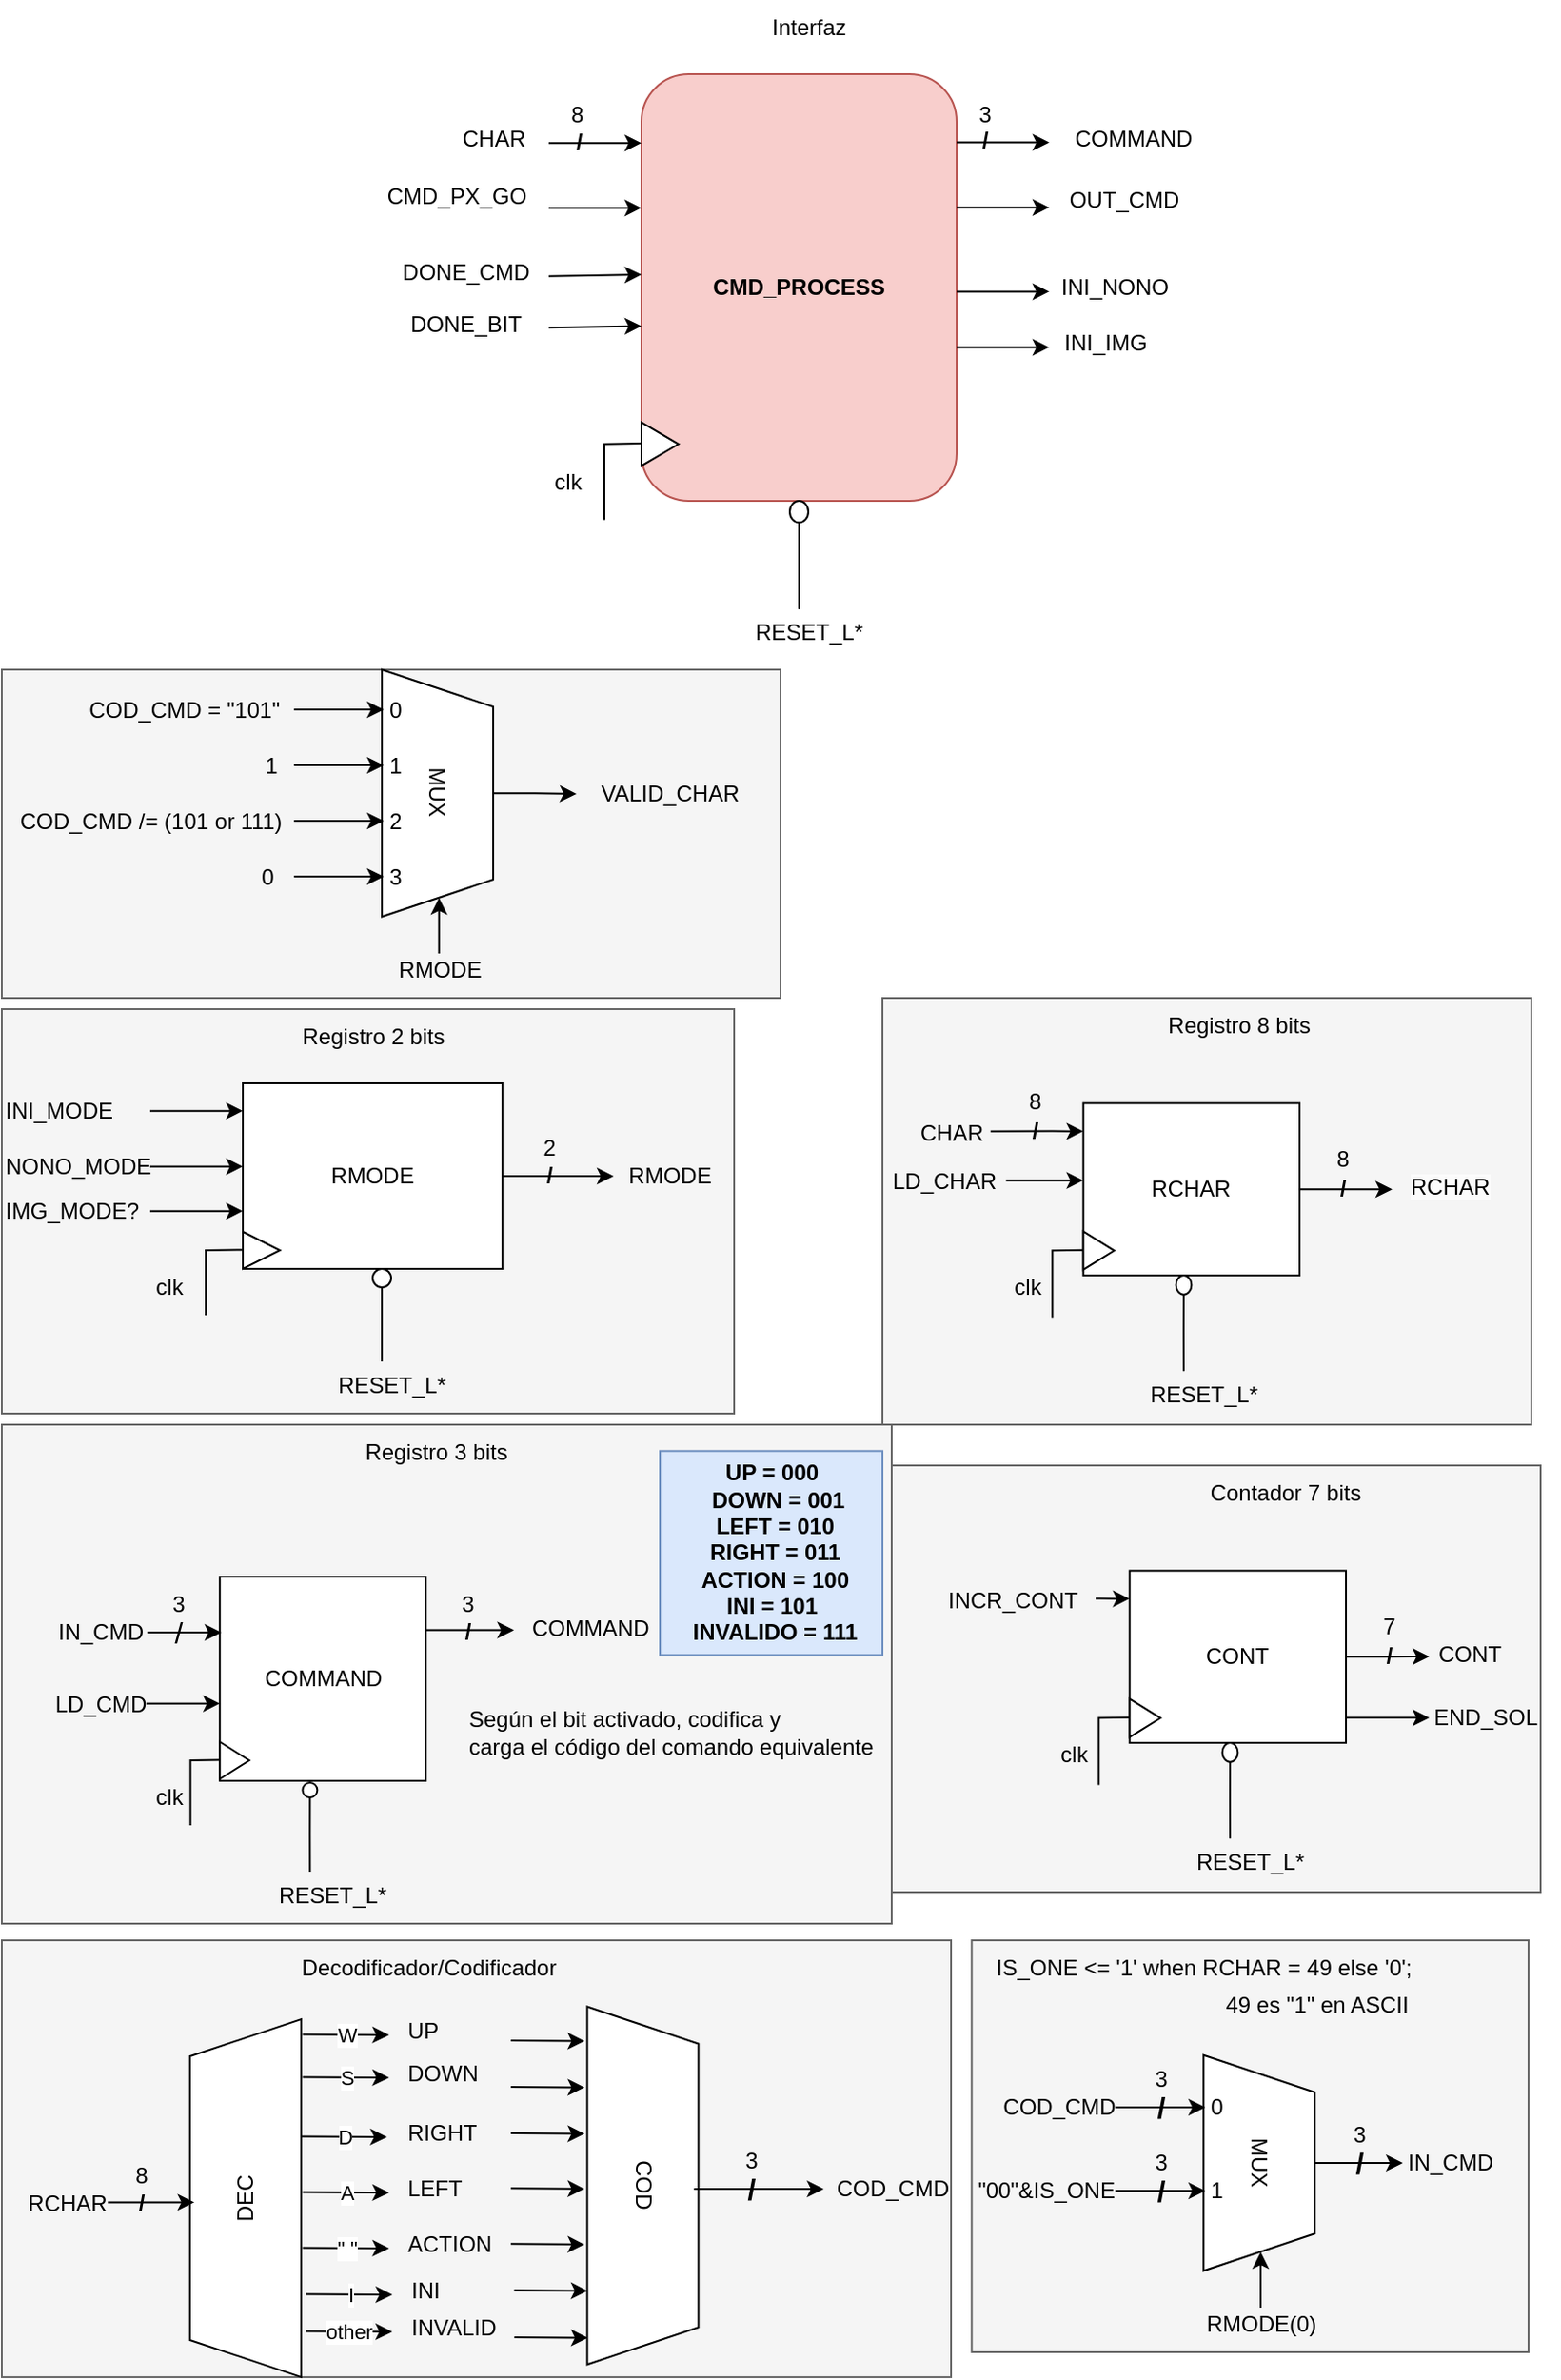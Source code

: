 <mxfile version="22.1.21" type="device">
  <diagram name="Page-1" id="bJ8itpKa8yMkncbAwDAy">
    <mxGraphModel dx="1572" dy="1850" grid="1" gridSize="10" guides="1" tooltips="1" connect="1" arrows="1" fold="1" page="1" pageScale="1" pageWidth="850" pageHeight="1100" math="0" shadow="0">
      <root>
        <mxCell id="0" />
        <mxCell id="1" parent="0" />
        <mxCell id="U-s3RB7BU_-bI2iJnk8K-38" value="" style="group;fillColor=#f5f5f5;fontColor=#333333;strokeColor=#666666;fontStyle=1" parent="1" vertex="1" connectable="0">
          <mxGeometry x="485" y="348" width="350" height="230" as="geometry" />
        </mxCell>
        <mxCell id="wy2A1jpv522JCZYk6ljg-18" style="edgeStyle=orthogonalEdgeStyle;rounded=0;orthogonalLoop=1;jettySize=auto;html=1;" parent="U-s3RB7BU_-bI2iJnk8K-38" source="wy2A1jpv522JCZYk6ljg-17" edge="1">
          <mxGeometry relative="1" as="geometry">
            <mxPoint x="275" y="103.139" as="targetPoint" />
          </mxGeometry>
        </mxCell>
        <mxCell id="wy2A1jpv522JCZYk6ljg-17" value="RCHAR" style="rounded=0;whiteSpace=wrap;html=1;" parent="U-s3RB7BU_-bI2iJnk8K-38" vertex="1">
          <mxGeometry x="108.333" y="56.726" width="116.667" height="92.825" as="geometry" />
        </mxCell>
        <mxCell id="wy2A1jpv522JCZYk6ljg-19" value="&lt;b&gt;/&lt;/b&gt;" style="text;html=1;align=center;verticalAlign=middle;resizable=0;points=[];autosize=1;strokeColor=none;fillColor=none;" parent="U-s3RB7BU_-bI2iJnk8K-38" vertex="1">
          <mxGeometry x="232.5" y="87.668" width="30" height="30" as="geometry" />
        </mxCell>
        <mxCell id="wy2A1jpv522JCZYk6ljg-20" value="8" style="text;html=1;align=center;verticalAlign=middle;resizable=0;points=[];autosize=1;strokeColor=none;fillColor=none;" parent="U-s3RB7BU_-bI2iJnk8K-38" vertex="1">
          <mxGeometry x="232.5" y="72.197" width="30" height="30" as="geometry" />
        </mxCell>
        <mxCell id="wy2A1jpv522JCZYk6ljg-21" style="edgeStyle=orthogonalEdgeStyle;rounded=0;orthogonalLoop=1;jettySize=auto;html=1;" parent="U-s3RB7BU_-bI2iJnk8K-38" edge="1">
          <mxGeometry relative="1" as="geometry">
            <mxPoint x="108.333" y="71.847" as="targetPoint" />
            <mxPoint x="58.333" y="71.847" as="sourcePoint" />
            <Array as="points">
              <mxPoint x="91.667" y="72.197" />
              <mxPoint x="91.667" y="72.197" />
            </Array>
          </mxGeometry>
        </mxCell>
        <mxCell id="wy2A1jpv522JCZYk6ljg-22" value="&lt;b&gt;/&lt;/b&gt;" style="text;html=1;align=center;verticalAlign=middle;resizable=0;points=[];autosize=1;strokeColor=none;fillColor=none;" parent="U-s3RB7BU_-bI2iJnk8K-38" vertex="1">
          <mxGeometry x="66.667" y="56.726" width="30" height="30" as="geometry" />
        </mxCell>
        <mxCell id="wy2A1jpv522JCZYk6ljg-23" value="8" style="text;html=1;align=center;verticalAlign=middle;resizable=0;points=[];autosize=1;strokeColor=none;fillColor=none;" parent="U-s3RB7BU_-bI2iJnk8K-38" vertex="1">
          <mxGeometry x="66.667" y="41.256" width="30" height="30" as="geometry" />
        </mxCell>
        <mxCell id="wy2A1jpv522JCZYk6ljg-32" value="&lt;span style=&quot;color: rgb(0, 0, 0); font-family: Helvetica; font-size: 12px; font-style: normal; font-variant-ligatures: normal; font-variant-caps: normal; font-weight: 400; letter-spacing: normal; orphans: 2; text-align: center; text-indent: 0px; text-transform: none; widows: 2; word-spacing: 0px; -webkit-text-stroke-width: 0px; background-color: rgb(251, 251, 251); text-decoration-thickness: initial; text-decoration-style: initial; text-decoration-color: initial; float: none; display: inline !important;&quot;&gt;RCHAR&lt;/span&gt;" style="text;whiteSpace=wrap;html=1;" parent="U-s3RB7BU_-bI2iJnk8K-38" vertex="1">
          <mxGeometry x="283.333" y="87.668" width="66.667" height="41.256" as="geometry" />
        </mxCell>
        <mxCell id="wy2A1jpv522JCZYk6ljg-39" value="CHAR" style="text;html=1;align=center;verticalAlign=middle;resizable=0;points=[];autosize=1;strokeColor=none;fillColor=none;" parent="U-s3RB7BU_-bI2iJnk8K-38" vertex="1">
          <mxGeometry x="6.667" y="57.666" width="60" height="30" as="geometry" />
        </mxCell>
        <mxCell id="wy2A1jpv522JCZYk6ljg-48" value="LD_CHAR" style="text;html=1;align=center;verticalAlign=middle;resizable=0;points=[];autosize=1;strokeColor=none;fillColor=none;" parent="U-s3RB7BU_-bI2iJnk8K-38" vertex="1">
          <mxGeometry x="-7" y="83.543" width="80" height="30" as="geometry" />
        </mxCell>
        <mxCell id="wy2A1jpv522JCZYk6ljg-68" value="" style="edgeStyle=none;orthogonalLoop=1;jettySize=auto;html=1;rounded=0;" parent="U-s3RB7BU_-bI2iJnk8K-38" edge="1">
          <mxGeometry width="100" relative="1" as="geometry">
            <mxPoint x="66.667" y="98.343" as="sourcePoint" />
            <mxPoint x="108.333" y="98.343" as="targetPoint" />
            <Array as="points" />
          </mxGeometry>
        </mxCell>
        <mxCell id="U-s3RB7BU_-bI2iJnk8K-5" value="" style="triangle;whiteSpace=wrap;html=1;" parent="U-s3RB7BU_-bI2iJnk8K-38" vertex="1">
          <mxGeometry x="108.333" y="125.83" width="16.667" height="20.628" as="geometry" />
        </mxCell>
        <mxCell id="U-s3RB7BU_-bI2iJnk8K-6" value="" style="edgeStyle=none;orthogonalLoop=1;jettySize=auto;html=1;rounded=0;endArrow=none;endFill=0;" parent="U-s3RB7BU_-bI2iJnk8K-38" edge="1">
          <mxGeometry width="100" relative="1" as="geometry">
            <mxPoint x="91.667" y="172.242" as="sourcePoint" />
            <mxPoint x="108.333" y="135.844" as="targetPoint" />
            <Array as="points">
              <mxPoint x="91.667" y="136.143" />
            </Array>
          </mxGeometry>
        </mxCell>
        <mxCell id="U-s3RB7BU_-bI2iJnk8K-7" value="clk" style="text;html=1;align=center;verticalAlign=middle;resizable=0;points=[];autosize=1;strokeColor=none;fillColor=none;" parent="U-s3RB7BU_-bI2iJnk8K-38" vertex="1">
          <mxGeometry x="58.333" y="141.3" width="40" height="30" as="geometry" />
        </mxCell>
        <mxCell id="U-s3RB7BU_-bI2iJnk8K-15" style="edgeStyle=orthogonalEdgeStyle;rounded=0;orthogonalLoop=1;jettySize=auto;html=1;startArrow=none;startFill=0;endArrow=none;endFill=0;" parent="U-s3RB7BU_-bI2iJnk8K-38" source="U-s3RB7BU_-bI2iJnk8K-16" edge="1">
          <mxGeometry relative="1" as="geometry">
            <mxPoint x="162.5" y="201.121" as="targetPoint" />
          </mxGeometry>
        </mxCell>
        <mxCell id="U-s3RB7BU_-bI2iJnk8K-16" value="" style="ellipse;whiteSpace=wrap;html=1;" parent="U-s3RB7BU_-bI2iJnk8K-38" vertex="1">
          <mxGeometry x="158.333" y="149.552" width="8.333" height="10.314" as="geometry" />
        </mxCell>
        <mxCell id="U-s3RB7BU_-bI2iJnk8K-17" value="RESET_L*" style="text;html=1;align=center;verticalAlign=middle;resizable=0;points=[];autosize=1;strokeColor=none;fillColor=none;" parent="U-s3RB7BU_-bI2iJnk8K-38" vertex="1">
          <mxGeometry x="133.333" y="199.058" width="80" height="30" as="geometry" />
        </mxCell>
        <mxCell id="U-s3RB7BU_-bI2iJnk8K-37" value="Registro 8 bits" style="text;html=1;align=center;verticalAlign=middle;resizable=0;points=[];autosize=1;strokeColor=none;fillColor=none;" parent="U-s3RB7BU_-bI2iJnk8K-38" vertex="1">
          <mxGeometry x="141.667" width="100" height="30" as="geometry" />
        </mxCell>
        <mxCell id="U-s3RB7BU_-bI2iJnk8K-66" value="" style="group;fillColor=#f5f5f5;fontColor=#333333;strokeColor=#666666;container=0;" parent="1" vertex="1" connectable="0">
          <mxGeometry x="10" y="578" width="480" height="269" as="geometry" />
        </mxCell>
        <mxCell id="U-s3RB7BU_-bI2iJnk8K-30" value="Interfaz" style="text;html=1;align=center;verticalAlign=middle;resizable=0;points=[];autosize=1;strokeColor=none;fillColor=none;" parent="1" vertex="1">
          <mxGeometry x="415" y="-190" width="60" height="30" as="geometry" />
        </mxCell>
        <mxCell id="wy2A1jpv522JCZYk6ljg-49" value="CMD_PX_GO" style="text;html=1;align=center;verticalAlign=middle;resizable=0;points=[];autosize=1;strokeColor=none;fillColor=none;" parent="1" vertex="1">
          <mxGeometry x="205" y="-98.913" width="100" height="30" as="geometry" />
        </mxCell>
        <mxCell id="wy2A1jpv522JCZYk6ljg-110" value="/" style="text;html=1;align=center;verticalAlign=middle;resizable=0;points=[];autosize=1;strokeColor=none;fillColor=none;fontStyle=1" parent="1" vertex="1">
          <mxGeometry x="525" y="-128.911" width="30" height="30" as="geometry" />
        </mxCell>
        <mxCell id="wy2A1jpv522JCZYk6ljg-24" value="&lt;b&gt;CMD_PROCESS&lt;/b&gt;" style="whiteSpace=wrap;html=1;rounded=1;fillColor=#f8cecc;strokeColor=#b85450;" parent="1" vertex="1">
          <mxGeometry x="355" y="-150" width="170" height="230" as="geometry" />
        </mxCell>
        <mxCell id="wy2A1jpv522JCZYk6ljg-25" value="" style="edgeStyle=none;orthogonalLoop=1;jettySize=auto;html=1;rounded=0;" parent="1" edge="1">
          <mxGeometry width="100" relative="1" as="geometry">
            <mxPoint x="305" y="-112.926" as="sourcePoint" />
            <mxPoint x="355" y="-112.926" as="targetPoint" />
            <Array as="points" />
          </mxGeometry>
        </mxCell>
        <mxCell id="wy2A1jpv522JCZYk6ljg-26" value="" style="edgeStyle=none;orthogonalLoop=1;jettySize=auto;html=1;rounded=0;" parent="1" edge="1">
          <mxGeometry width="100" relative="1" as="geometry">
            <mxPoint x="305" y="-77.893" as="sourcePoint" />
            <mxPoint x="355" y="-77.893" as="targetPoint" />
            <Array as="points" />
          </mxGeometry>
        </mxCell>
        <mxCell id="wy2A1jpv522JCZYk6ljg-40" value="/" style="text;html=1;align=center;verticalAlign=middle;resizable=0;points=[];autosize=1;strokeColor=none;fillColor=none;fontStyle=1" parent="1" vertex="1">
          <mxGeometry x="306" y="-128.003" width="30" height="30" as="geometry" />
        </mxCell>
        <mxCell id="wy2A1jpv522JCZYk6ljg-41" value="8" style="text;html=1;align=center;verticalAlign=middle;resizable=0;points=[];autosize=1;strokeColor=none;fillColor=none;" parent="1" vertex="1">
          <mxGeometry x="305" y="-143.289" width="30" height="30" as="geometry" />
        </mxCell>
        <mxCell id="wy2A1jpv522JCZYk6ljg-42" value="CHAR" style="text;html=1;align=center;verticalAlign=middle;resizable=0;points=[];autosize=1;strokeColor=none;fillColor=none;" parent="1" vertex="1">
          <mxGeometry x="245" y="-130.443" width="60" height="30" as="geometry" />
        </mxCell>
        <mxCell id="wy2A1jpv522JCZYk6ljg-52" value="" style="edgeStyle=none;orthogonalLoop=1;jettySize=auto;html=1;rounded=0;" parent="1" edge="1">
          <mxGeometry width="100" relative="1" as="geometry">
            <mxPoint x="305" y="-41.154" as="sourcePoint" />
            <mxPoint x="355" y="-41.96" as="targetPoint" />
            <Array as="points" />
          </mxGeometry>
        </mxCell>
        <mxCell id="wy2A1jpv522JCZYk6ljg-53" value="DONE_CMD" style="text;html=1;align=center;verticalAlign=middle;resizable=0;points=[];autosize=1;strokeColor=none;fillColor=none;" parent="1" vertex="1">
          <mxGeometry x="215" y="-58.0" width="90" height="30" as="geometry" />
        </mxCell>
        <mxCell id="wy2A1jpv522JCZYk6ljg-54" value="" style="edgeStyle=none;orthogonalLoop=1;jettySize=auto;html=1;rounded=0;" parent="1" edge="1">
          <mxGeometry width="100" relative="1" as="geometry">
            <mxPoint x="525" y="-113.206" as="sourcePoint" />
            <mxPoint x="575" y="-113.206" as="targetPoint" />
            <Array as="points" />
          </mxGeometry>
        </mxCell>
        <mxCell id="wy2A1jpv522JCZYk6ljg-55" value="COMMAND" style="text;html=1;align=center;verticalAlign=middle;resizable=0;points=[];autosize=1;strokeColor=none;fillColor=none;" parent="1" vertex="1">
          <mxGeometry x="575" y="-130.443" width="90" height="30" as="geometry" />
        </mxCell>
        <mxCell id="wy2A1jpv522JCZYk6ljg-56" value="" style="edgeStyle=none;orthogonalLoop=1;jettySize=auto;html=1;rounded=0;" parent="1" edge="1">
          <mxGeometry width="100" relative="1" as="geometry">
            <mxPoint x="525" y="-78.173" as="sourcePoint" />
            <mxPoint x="575" y="-78.173" as="targetPoint" />
            <Array as="points" />
          </mxGeometry>
        </mxCell>
        <mxCell id="wy2A1jpv522JCZYk6ljg-64" value="" style="edgeStyle=none;orthogonalLoop=1;jettySize=auto;html=1;rounded=0;" parent="1" edge="1">
          <mxGeometry width="100" relative="1" as="geometry">
            <mxPoint x="525" y="-32.765" as="sourcePoint" />
            <mxPoint x="575" y="-32.765" as="targetPoint" />
            <Array as="points" />
          </mxGeometry>
        </mxCell>
        <mxCell id="wy2A1jpv522JCZYk6ljg-65" value="INI_NONO" style="text;html=1;align=center;verticalAlign=middle;resizable=0;points=[];autosize=1;strokeColor=none;fillColor=none;" parent="1" vertex="1">
          <mxGeometry x="570" y="-50.002" width="80" height="30" as="geometry" />
        </mxCell>
        <mxCell id="wy2A1jpv522JCZYk6ljg-112" value="OUT_CMD" style="text;html=1;align=center;verticalAlign=middle;resizable=0;points=[];autosize=1;strokeColor=none;fillColor=none;" parent="1" vertex="1">
          <mxGeometry x="575" y="-96.577" width="80" height="30" as="geometry" />
        </mxCell>
        <mxCell id="U-s3RB7BU_-bI2iJnk8K-22" style="edgeStyle=orthogonalEdgeStyle;rounded=0;orthogonalLoop=1;jettySize=auto;html=1;startArrow=none;startFill=0;endArrow=none;endFill=0;" parent="1" source="U-s3RB7BU_-bI2iJnk8K-23" edge="1">
          <mxGeometry relative="1" as="geometry">
            <mxPoint x="440" y="138.392" as="targetPoint" />
          </mxGeometry>
        </mxCell>
        <mxCell id="U-s3RB7BU_-bI2iJnk8K-23" value="" style="ellipse;whiteSpace=wrap;html=1;" parent="1" vertex="1">
          <mxGeometry x="435" y="80.003" width="10" height="11.678" as="geometry" />
        </mxCell>
        <mxCell id="U-s3RB7BU_-bI2iJnk8K-24" value="RESET_L*" style="text;html=1;align=center;verticalAlign=middle;resizable=0;points=[];autosize=1;strokeColor=none;fillColor=none;" parent="1" vertex="1">
          <mxGeometry x="405" y="136.056" width="80" height="30" as="geometry" />
        </mxCell>
        <mxCell id="U-s3RB7BU_-bI2iJnk8K-31" value="" style="triangle;whiteSpace=wrap;html=1;" parent="1" vertex="1">
          <mxGeometry x="355" y="37.718" width="20" height="23.356" as="geometry" />
        </mxCell>
        <mxCell id="U-s3RB7BU_-bI2iJnk8K-32" value="" style="edgeStyle=none;orthogonalLoop=1;jettySize=auto;html=1;rounded=0;endArrow=none;endFill=0;" parent="1" edge="1">
          <mxGeometry width="100" relative="1" as="geometry">
            <mxPoint x="335" y="90.268" as="sourcePoint" />
            <mxPoint x="355" y="49.057" as="targetPoint" />
            <Array as="points">
              <mxPoint x="335" y="49.396" />
            </Array>
          </mxGeometry>
        </mxCell>
        <mxCell id="U-s3RB7BU_-bI2iJnk8K-33" value="clk" style="text;html=1;align=center;verticalAlign=middle;resizable=0;points=[];autosize=1;strokeColor=none;fillColor=none;" parent="1" vertex="1">
          <mxGeometry x="295" y="55.235" width="40" height="30" as="geometry" />
        </mxCell>
        <mxCell id="wy2A1jpv522JCZYk6ljg-111" value="3" style="text;html=1;align=center;verticalAlign=middle;resizable=0;points=[];autosize=1;strokeColor=none;fillColor=none;" parent="1" vertex="1">
          <mxGeometry x="525" y="-143.286" width="30" height="30" as="geometry" />
        </mxCell>
        <mxCell id="TjTkqIq5bKphb9Tqm295-1" value="" style="edgeStyle=none;orthogonalLoop=1;jettySize=auto;html=1;rounded=0;" edge="1" parent="1">
          <mxGeometry width="100" relative="1" as="geometry">
            <mxPoint x="305" y="-13.434" as="sourcePoint" />
            <mxPoint x="355" y="-14.24" as="targetPoint" />
            <Array as="points" />
          </mxGeometry>
        </mxCell>
        <mxCell id="TjTkqIq5bKphb9Tqm295-2" value="DONE_BIT" style="text;html=1;align=center;verticalAlign=middle;resizable=0;points=[];autosize=1;strokeColor=none;fillColor=none;" vertex="1" parent="1">
          <mxGeometry x="220" y="-30.28" width="80" height="30" as="geometry" />
        </mxCell>
        <mxCell id="TjTkqIq5bKphb9Tqm295-24" value="" style="edgeStyle=none;orthogonalLoop=1;jettySize=auto;html=1;rounded=0;" edge="1" parent="1">
          <mxGeometry width="100" relative="1" as="geometry">
            <mxPoint x="525" y="-2.765" as="sourcePoint" />
            <mxPoint x="575" y="-2.765" as="targetPoint" />
            <Array as="points" />
          </mxGeometry>
        </mxCell>
        <mxCell id="TjTkqIq5bKphb9Tqm295-25" value="INI_IMG" style="text;html=1;align=center;verticalAlign=middle;resizable=0;points=[];autosize=1;strokeColor=none;fillColor=none;" vertex="1" parent="1">
          <mxGeometry x="570" y="-20.002" width="70" height="30" as="geometry" />
        </mxCell>
        <mxCell id="U-s3RB7BU_-bI2iJnk8K-13" style="edgeStyle=orthogonalEdgeStyle;rounded=0;orthogonalLoop=1;jettySize=auto;html=1;startArrow=none;startFill=0;endArrow=none;endFill=0;" parent="1" source="U-s3RB7BU_-bI2iJnk8K-12" edge="1">
          <mxGeometry relative="1" as="geometry">
            <mxPoint x="176.201" y="819" as="targetPoint" />
          </mxGeometry>
        </mxCell>
        <mxCell id="U-s3RB7BU_-bI2iJnk8K-12" value="" style="ellipse;whiteSpace=wrap;html=1;container=0;" parent="1" vertex="1">
          <mxGeometry x="172.23" y="771" width="7.93" height="8" as="geometry" />
        </mxCell>
        <mxCell id="U-s3RB7BU_-bI2iJnk8K-14" value="RESET_L*" style="text;html=1;align=center;verticalAlign=middle;resizable=0;points=[];autosize=1;strokeColor=none;fillColor=none;container=0;" parent="1" vertex="1">
          <mxGeometry x="148.432" y="817" width="80" height="30" as="geometry" />
        </mxCell>
        <mxCell id="wy2A1jpv522JCZYk6ljg-79" value="COMMAND" style="rounded=0;whiteSpace=wrap;html=1;container=0;" parent="1" vertex="1">
          <mxGeometry x="127.6" y="660" width="111.07" height="110" as="geometry" />
        </mxCell>
        <mxCell id="wy2A1jpv522JCZYk6ljg-80" value="&lt;b&gt;/&lt;/b&gt;" style="text;html=1;align=center;verticalAlign=middle;resizable=0;points=[];autosize=1;strokeColor=none;fillColor=none;container=0;" parent="1" vertex="1">
          <mxGeometry x="245.808" y="674.5" width="30" height="30" as="geometry" />
        </mxCell>
        <mxCell id="wy2A1jpv522JCZYk6ljg-81" value="3" style="text;html=1;align=center;verticalAlign=middle;resizable=0;points=[];autosize=1;strokeColor=none;fillColor=none;container=0;" parent="1" vertex="1">
          <mxGeometry x="245.808" y="659.5" width="30" height="30" as="geometry" />
        </mxCell>
        <mxCell id="wy2A1jpv522JCZYk6ljg-85" value="&lt;div style=&quot;text-align: center;&quot;&gt;COMMAND&lt;/div&gt;" style="text;whiteSpace=wrap;html=1;container=0;" parent="1" vertex="1">
          <mxGeometry x="294.215" y="674" width="63.471" height="40" as="geometry" />
        </mxCell>
        <mxCell id="wy2A1jpv522JCZYk6ljg-90" value="LD_CMD" style="text;html=1;align=center;verticalAlign=middle;resizable=0;points=[];autosize=1;strokeColor=none;fillColor=none;container=0;" parent="1" vertex="1">
          <mxGeometry x="28.43" y="714" width="70" height="30" as="geometry" />
        </mxCell>
        <mxCell id="wy2A1jpv522JCZYk6ljg-91" value="" style="edgeStyle=none;orthogonalLoop=1;jettySize=auto;html=1;rounded=0;" parent="1" edge="1">
          <mxGeometry width="100" relative="1" as="geometry">
            <mxPoint x="87.934" y="728.35" as="sourcePoint" />
            <mxPoint x="127.604" y="728.35" as="targetPoint" />
            <Array as="points" />
          </mxGeometry>
        </mxCell>
        <mxCell id="wy2A1jpv522JCZYk6ljg-116" style="edgeStyle=orthogonalEdgeStyle;rounded=0;orthogonalLoop=1;jettySize=auto;html=1;" parent="1" edge="1">
          <mxGeometry relative="1" as="geometry">
            <mxPoint x="286.271" y="688.79" as="targetPoint" />
            <mxPoint x="238.668" y="688.79" as="sourcePoint" />
          </mxGeometry>
        </mxCell>
        <mxCell id="wy2A1jpv522JCZYk6ljg-117" value="Según el bit activado, codifica y &lt;br&gt;carga el código del comando equivalente&lt;br&gt;" style="text;html=1;align=left;verticalAlign=middle;resizable=0;points=[];autosize=1;strokeColor=none;fillColor=none;" parent="1" vertex="1">
          <mxGeometry x="260.0" y="724" width="240" height="40" as="geometry" />
        </mxCell>
        <mxCell id="U-s3RB7BU_-bI2iJnk8K-8" value="" style="triangle;whiteSpace=wrap;html=1;container=0;" parent="1" vertex="1">
          <mxGeometry x="127.604" y="749" width="15.868" height="20" as="geometry" />
        </mxCell>
        <mxCell id="U-s3RB7BU_-bI2iJnk8K-9" value="" style="edgeStyle=none;orthogonalLoop=1;jettySize=auto;html=1;rounded=0;endArrow=none;endFill=0;" parent="1" edge="1">
          <mxGeometry width="100" relative="1" as="geometry">
            <mxPoint x="111.736" y="794" as="sourcePoint" />
            <mxPoint x="127.604" y="758.71" as="targetPoint" />
            <Array as="points">
              <mxPoint x="111.736" y="759" />
            </Array>
          </mxGeometry>
        </mxCell>
        <mxCell id="U-s3RB7BU_-bI2iJnk8K-10" value="clk" style="text;html=1;align=center;verticalAlign=middle;resizable=0;points=[];autosize=1;strokeColor=none;fillColor=none;container=0;" parent="1" vertex="1">
          <mxGeometry x="80.0" y="764" width="40" height="30" as="geometry" />
        </mxCell>
        <mxCell id="U-s3RB7BU_-bI2iJnk8K-50" value="" style="edgeStyle=none;orthogonalLoop=1;jettySize=auto;html=1;rounded=0;" parent="1" edge="1">
          <mxGeometry width="100" relative="1" as="geometry">
            <mxPoint x="88.43" y="690" as="sourcePoint" />
            <mxPoint x="128.43" y="690" as="targetPoint" />
            <Array as="points" />
          </mxGeometry>
        </mxCell>
        <mxCell id="U-s3RB7BU_-bI2iJnk8K-51" value="/" style="text;html=1;align=center;verticalAlign=middle;resizable=0;points=[];autosize=1;strokeColor=none;fillColor=none;fontStyle=0;fontSize=16;container=0;" parent="1" vertex="1">
          <mxGeometry x="90" y="674.5" width="30" height="30" as="geometry" />
        </mxCell>
        <mxCell id="U-s3RB7BU_-bI2iJnk8K-52" value="3" style="text;html=1;align=center;verticalAlign=middle;resizable=0;points=[];autosize=1;strokeColor=none;fillColor=none;container=0;" parent="1" vertex="1">
          <mxGeometry x="90" y="659.5" width="30" height="30" as="geometry" />
        </mxCell>
        <mxCell id="U-s3RB7BU_-bI2iJnk8K-53" value="IN_CMD" style="text;html=1;align=center;verticalAlign=middle;resizable=0;points=[];autosize=1;strokeColor=none;fillColor=none;container=0;" parent="1" vertex="1">
          <mxGeometry x="28.43" y="674.5" width="70" height="30" as="geometry" />
        </mxCell>
        <mxCell id="U-s3RB7BU_-bI2iJnk8K-35" value="Registro 3 bits" style="text;html=1;align=center;verticalAlign=middle;resizable=0;points=[];autosize=1;strokeColor=none;fillColor=none;container=0;" parent="1" vertex="1">
          <mxGeometry x="194.214" y="578" width="100" height="30" as="geometry" />
        </mxCell>
        <mxCell id="U-s3RB7BU_-bI2iJnk8K-69" value="UP = 000&lt;br&gt;&amp;nbsp; DOWN = 001&lt;br&gt;&amp;nbsp;LEFT = 010&lt;br&gt;&amp;nbsp;RIGHT = 011&lt;br&gt;&amp;nbsp;ACTION = 100&lt;br&gt;INI = 101&lt;br&gt;&amp;nbsp;INVALIDO = 111" style="text;html=1;align=center;verticalAlign=middle;resizable=0;points=[];autosize=1;fillColor=#dae8fc;strokeColor=#6c8ebf;fontStyle=1" parent="1" vertex="1">
          <mxGeometry x="365" y="592.2" width="120" height="110" as="geometry" />
        </mxCell>
        <mxCell id="TjTkqIq5bKphb9Tqm295-26" value="" style="group;fillColor=#f5f5f5;fontColor=#333333;strokeColor=#666666;fontStyle=1;container=0;" vertex="1" connectable="0" parent="1">
          <mxGeometry x="490" y="600" width="350" height="230" as="geometry" />
        </mxCell>
        <mxCell id="TjTkqIq5bKphb9Tqm295-27" style="edgeStyle=orthogonalEdgeStyle;rounded=0;orthogonalLoop=1;jettySize=auto;html=1;" edge="1" parent="1" source="TjTkqIq5bKphb9Tqm295-28">
          <mxGeometry relative="1" as="geometry">
            <mxPoint x="780" y="703" as="targetPoint" />
          </mxGeometry>
        </mxCell>
        <mxCell id="TjTkqIq5bKphb9Tqm295-28" value="CONT" style="rounded=0;whiteSpace=wrap;html=1;" vertex="1" parent="1">
          <mxGeometry x="618.333" y="656.726" width="116.667" height="92.825" as="geometry" />
        </mxCell>
        <mxCell id="TjTkqIq5bKphb9Tqm295-29" value="&lt;b&gt;/&lt;/b&gt;" style="text;html=1;align=center;verticalAlign=middle;resizable=0;points=[];autosize=1;strokeColor=none;fillColor=none;" vertex="1" parent="1">
          <mxGeometry x="742.5" y="687.668" width="30" height="30" as="geometry" />
        </mxCell>
        <mxCell id="TjTkqIq5bKphb9Tqm295-30" value="7" style="text;html=1;align=center;verticalAlign=middle;resizable=0;points=[];autosize=1;strokeColor=none;fillColor=none;" vertex="1" parent="1">
          <mxGeometry x="742.5" y="672.197" width="30" height="30" as="geometry" />
        </mxCell>
        <mxCell id="TjTkqIq5bKphb9Tqm295-31" style="edgeStyle=orthogonalEdgeStyle;rounded=0;orthogonalLoop=1;jettySize=auto;html=1;" edge="1" parent="1" source="TjTkqIq5bKphb9Tqm295-36">
          <mxGeometry relative="1" as="geometry">
            <mxPoint x="618.333" y="671.847" as="targetPoint" />
            <mxPoint x="568.333" y="671.847" as="sourcePoint" />
            <Array as="points">
              <mxPoint x="602" y="673" />
            </Array>
          </mxGeometry>
        </mxCell>
        <mxCell id="TjTkqIq5bKphb9Tqm295-34" value="&lt;div style=&quot;text-align: center;&quot;&gt;&lt;span style=&quot;background-color: initial;&quot;&gt;CONT&lt;/span&gt;&lt;/div&gt;" style="text;whiteSpace=wrap;html=1;" vertex="1" parent="1">
          <mxGeometry x="783.003" y="687.998" width="66.667" height="41.256" as="geometry" />
        </mxCell>
        <mxCell id="TjTkqIq5bKphb9Tqm295-36" value="INCR_CONT" style="text;html=1;align=center;verticalAlign=middle;resizable=0;points=[];autosize=1;strokeColor=none;fillColor=none;" vertex="1" parent="1">
          <mxGeometry x="510" y="657.673" width="90" height="30" as="geometry" />
        </mxCell>
        <mxCell id="TjTkqIq5bKphb9Tqm295-38" value="" style="triangle;whiteSpace=wrap;html=1;" vertex="1" parent="1">
          <mxGeometry x="618.333" y="725.83" width="16.667" height="20.628" as="geometry" />
        </mxCell>
        <mxCell id="TjTkqIq5bKphb9Tqm295-39" value="" style="edgeStyle=none;orthogonalLoop=1;jettySize=auto;html=1;rounded=0;endArrow=none;endFill=0;" edge="1" parent="1">
          <mxGeometry width="100" relative="1" as="geometry">
            <mxPoint x="601.667" y="772.242" as="sourcePoint" />
            <mxPoint x="618.333" y="735.844" as="targetPoint" />
            <Array as="points">
              <mxPoint x="601.667" y="736.143" />
            </Array>
          </mxGeometry>
        </mxCell>
        <mxCell id="TjTkqIq5bKphb9Tqm295-40" value="clk" style="text;html=1;align=center;verticalAlign=middle;resizable=0;points=[];autosize=1;strokeColor=none;fillColor=none;" vertex="1" parent="1">
          <mxGeometry x="568.333" y="741.3" width="40" height="30" as="geometry" />
        </mxCell>
        <mxCell id="TjTkqIq5bKphb9Tqm295-41" style="edgeStyle=orthogonalEdgeStyle;rounded=0;orthogonalLoop=1;jettySize=auto;html=1;startArrow=none;startFill=0;endArrow=none;endFill=0;" edge="1" parent="1" source="TjTkqIq5bKphb9Tqm295-42">
          <mxGeometry relative="1" as="geometry">
            <mxPoint x="672.5" y="801.121" as="targetPoint" />
          </mxGeometry>
        </mxCell>
        <mxCell id="TjTkqIq5bKphb9Tqm295-42" value="" style="ellipse;whiteSpace=wrap;html=1;" vertex="1" parent="1">
          <mxGeometry x="668.333" y="749.552" width="8.333" height="10.314" as="geometry" />
        </mxCell>
        <mxCell id="TjTkqIq5bKphb9Tqm295-43" value="RESET_L*" style="text;html=1;align=center;verticalAlign=middle;resizable=0;points=[];autosize=1;strokeColor=none;fillColor=none;" vertex="1" parent="1">
          <mxGeometry x="643.333" y="799.058" width="80" height="30" as="geometry" />
        </mxCell>
        <mxCell id="TjTkqIq5bKphb9Tqm295-44" value="Contador 7 bits" style="text;html=1;align=center;verticalAlign=middle;resizable=0;points=[];autosize=1;strokeColor=none;fillColor=none;" vertex="1" parent="1">
          <mxGeometry x="651.667" y="600" width="100" height="30" as="geometry" />
        </mxCell>
        <mxCell id="TjTkqIq5bKphb9Tqm295-46" value="" style="edgeStyle=none;orthogonalLoop=1;jettySize=auto;html=1;rounded=0;" edge="1" parent="1">
          <mxGeometry width="100" relative="1" as="geometry">
            <mxPoint x="735" y="735.98" as="sourcePoint" />
            <mxPoint x="780" y="736" as="targetPoint" />
            <Array as="points" />
          </mxGeometry>
        </mxCell>
        <mxCell id="TjTkqIq5bKphb9Tqm295-47" value="END_SOL" style="text;html=1;align=center;verticalAlign=middle;resizable=0;points=[];autosize=1;strokeColor=none;fillColor=none;" vertex="1" parent="1">
          <mxGeometry x="769.67" y="721.14" width="80" height="30" as="geometry" />
        </mxCell>
        <mxCell id="TjTkqIq5bKphb9Tqm295-52" value="" style="group;fillColor=#f5f5f5;fontColor=#333333;strokeColor=#666666;" vertex="1" connectable="0" parent="1">
          <mxGeometry x="10" y="856" width="511.994" height="235.46" as="geometry" />
        </mxCell>
        <mxCell id="wy2A1jpv522JCZYk6ljg-94" value="RCHAR" style="text;html=1;align=center;verticalAlign=middle;resizable=0;points=[];autosize=1;strokeColor=none;fillColor=none;" parent="TjTkqIq5bKphb9Tqm295-52" vertex="1">
          <mxGeometry y="126.5" width="70" height="30" as="geometry" />
        </mxCell>
        <mxCell id="TjTkqIq5bKphb9Tqm295-51" value="" style="group" vertex="1" connectable="0" parent="TjTkqIq5bKphb9Tqm295-52">
          <mxGeometry x="57.167" width="454.827" height="235.46" as="geometry" />
        </mxCell>
        <mxCell id="U-s3RB7BU_-bI2iJnk8K-39" value="" style="edgeStyle=none;orthogonalLoop=1;jettySize=auto;html=1;rounded=0;" parent="TjTkqIq5bKphb9Tqm295-51" edge="1">
          <mxGeometry width="100" relative="1" as="geometry">
            <mxPoint x="217.407" y="54.0" as="sourcePoint" />
            <mxPoint x="257.077" y="54.31" as="targetPoint" />
            <Array as="points" />
          </mxGeometry>
        </mxCell>
        <mxCell id="U-s3RB7BU_-bI2iJnk8K-40" value="" style="edgeStyle=none;orthogonalLoop=1;jettySize=auto;html=1;rounded=0;" parent="TjTkqIq5bKphb9Tqm295-51" edge="1">
          <mxGeometry width="100" relative="1" as="geometry">
            <mxPoint x="217.407" y="79.0" as="sourcePoint" />
            <mxPoint x="257.077" y="79.31" as="targetPoint" />
            <Array as="points" />
          </mxGeometry>
        </mxCell>
        <mxCell id="U-s3RB7BU_-bI2iJnk8K-41" value="" style="edgeStyle=none;orthogonalLoop=1;jettySize=auto;html=1;rounded=0;" parent="TjTkqIq5bKphb9Tqm295-51" edge="1">
          <mxGeometry width="100" relative="1" as="geometry">
            <mxPoint x="217.407" y="104.0" as="sourcePoint" />
            <mxPoint x="257.077" y="104.31" as="targetPoint" />
            <Array as="points" />
          </mxGeometry>
        </mxCell>
        <mxCell id="U-s3RB7BU_-bI2iJnk8K-42" value="" style="edgeStyle=none;orthogonalLoop=1;jettySize=auto;html=1;rounded=0;" parent="TjTkqIq5bKphb9Tqm295-51" edge="1">
          <mxGeometry width="100" relative="1" as="geometry">
            <mxPoint x="217.407" y="133.64" as="sourcePoint" />
            <mxPoint x="257.077" y="133.95" as="targetPoint" />
            <Array as="points" />
          </mxGeometry>
        </mxCell>
        <mxCell id="U-s3RB7BU_-bI2iJnk8K-43" value="" style="edgeStyle=none;orthogonalLoop=1;jettySize=auto;html=1;rounded=0;" parent="TjTkqIq5bKphb9Tqm295-51" edge="1">
          <mxGeometry width="100" relative="1" as="geometry">
            <mxPoint x="217.407" y="163.64" as="sourcePoint" />
            <mxPoint x="257.077" y="163.95" as="targetPoint" />
            <Array as="points" />
          </mxGeometry>
        </mxCell>
        <mxCell id="U-s3RB7BU_-bI2iJnk8K-62" value="" style="edgeStyle=none;orthogonalLoop=1;jettySize=auto;html=1;rounded=0;" parent="TjTkqIq5bKphb9Tqm295-51" edge="1">
          <mxGeometry width="100" relative="1" as="geometry">
            <mxPoint x="219.237" y="214.0" as="sourcePoint" />
            <mxPoint x="258.907" y="214.31" as="targetPoint" />
            <Array as="points" />
          </mxGeometry>
        </mxCell>
        <mxCell id="U-s3RB7BU_-bI2iJnk8K-49" value="COD" style="shape=trapezoid;perimeter=trapezoidPerimeter;whiteSpace=wrap;html=1;fixedSize=1;rotation=90;" parent="TjTkqIq5bKphb9Tqm295-51" vertex="1">
          <mxGeometry x="192.133" y="102.19" width="192.91" height="60" as="geometry" />
        </mxCell>
        <mxCell id="U-s3RB7BU_-bI2iJnk8K-56" value="" style="edgeStyle=none;orthogonalLoop=1;jettySize=auto;html=1;rounded=0;" parent="TjTkqIq5bKphb9Tqm295-51" edge="1">
          <mxGeometry width="100" relative="1" as="geometry">
            <mxPoint x="316.163" y="134" as="sourcePoint" />
            <mxPoint x="386.163" y="134" as="targetPoint" />
            <Array as="points" />
          </mxGeometry>
        </mxCell>
        <mxCell id="U-s3RB7BU_-bI2iJnk8K-57" value="/" style="text;html=1;align=center;verticalAlign=middle;resizable=0;points=[];autosize=1;strokeColor=none;fillColor=none;fontStyle=1;fontSize=16;" parent="TjTkqIq5bKphb9Tqm295-51" vertex="1">
          <mxGeometry x="332.163" y="119" width="30" height="30" as="geometry" />
        </mxCell>
        <mxCell id="U-s3RB7BU_-bI2iJnk8K-58" value="3" style="text;html=1;align=center;verticalAlign=middle;resizable=0;points=[];autosize=1;strokeColor=none;fillColor=none;" parent="TjTkqIq5bKphb9Tqm295-51" vertex="1">
          <mxGeometry x="332.163" y="104" width="30" height="30" as="geometry" />
        </mxCell>
        <mxCell id="U-s3RB7BU_-bI2iJnk8K-59" value="COD_CMD" style="text;html=1;align=right;verticalAlign=middle;resizable=0;points=[];autosize=1;strokeColor=none;fillColor=none;" parent="TjTkqIq5bKphb9Tqm295-51" vertex="1">
          <mxGeometry x="374.827" y="119" width="80" height="30" as="geometry" />
        </mxCell>
        <mxCell id="wy2A1jpv522JCZYk6ljg-92" value="DEC" style="shape=trapezoid;perimeter=trapezoidPerimeter;whiteSpace=wrap;html=1;fixedSize=1;rotation=-90;" parent="TjTkqIq5bKphb9Tqm295-51" vertex="1">
          <mxGeometry x="-22.167" y="109" width="192.92" height="60" as="geometry" />
        </mxCell>
        <mxCell id="wy2A1jpv522JCZYk6ljg-93" value="" style="edgeStyle=none;orthogonalLoop=1;jettySize=auto;html=1;rounded=0;" parent="TjTkqIq5bKphb9Tqm295-51" edge="1">
          <mxGeometry width="100" relative="1" as="geometry">
            <mxPoint y="141.19" as="sourcePoint" />
            <mxPoint x="46.667" y="141.19" as="targetPoint" />
            <Array as="points" />
          </mxGeometry>
        </mxCell>
        <mxCell id="wy2A1jpv522JCZYk6ljg-96" value="S" style="edgeStyle=none;orthogonalLoop=1;jettySize=auto;html=1;rounded=0;" parent="TjTkqIq5bKphb9Tqm295-51" edge="1">
          <mxGeometry width="100" relative="1" as="geometry">
            <mxPoint x="105.087" y="73.69" as="sourcePoint" />
            <mxPoint x="151.753" y="74" as="targetPoint" />
            <Array as="points" />
          </mxGeometry>
        </mxCell>
        <mxCell id="wy2A1jpv522JCZYk6ljg-97" value="DOWN" style="text;html=1;align=left;verticalAlign=middle;resizable=0;points=[];autosize=1;strokeColor=none;fillColor=none;" parent="TjTkqIq5bKphb9Tqm295-51" vertex="1">
          <mxGeometry x="159.92" y="57" width="60" height="30" as="geometry" />
        </mxCell>
        <mxCell id="wy2A1jpv522JCZYk6ljg-98" value="D" style="edgeStyle=none;orthogonalLoop=1;jettySize=auto;html=1;rounded=0;" parent="TjTkqIq5bKphb9Tqm295-51" edge="1">
          <mxGeometry width="100" relative="1" as="geometry">
            <mxPoint x="103.92" y="105.69" as="sourcePoint" />
            <mxPoint x="150.587" y="106" as="targetPoint" />
            <Array as="points" />
          </mxGeometry>
        </mxCell>
        <mxCell id="wy2A1jpv522JCZYk6ljg-99" value="RIGHT" style="text;html=1;align=left;verticalAlign=middle;resizable=0;points=[];autosize=1;strokeColor=none;fillColor=none;" parent="TjTkqIq5bKphb9Tqm295-51" vertex="1">
          <mxGeometry x="159.92" y="89" width="60" height="30" as="geometry" />
        </mxCell>
        <mxCell id="wy2A1jpv522JCZYk6ljg-100" value="A" style="edgeStyle=none;orthogonalLoop=1;jettySize=auto;html=1;rounded=0;" parent="TjTkqIq5bKphb9Tqm295-51" edge="1">
          <mxGeometry width="100" relative="1" as="geometry">
            <mxPoint x="105.087" y="135.69" as="sourcePoint" />
            <mxPoint x="151.753" y="136" as="targetPoint" />
            <Array as="points" />
          </mxGeometry>
        </mxCell>
        <mxCell id="wy2A1jpv522JCZYk6ljg-101" value="LEFT" style="text;html=1;align=left;verticalAlign=middle;resizable=0;points=[];autosize=1;strokeColor=none;fillColor=none;" parent="TjTkqIq5bKphb9Tqm295-51" vertex="1">
          <mxGeometry x="159.92" y="119" width="50" height="30" as="geometry" />
        </mxCell>
        <mxCell id="wy2A1jpv522JCZYk6ljg-102" value="&quot; &quot;" style="edgeStyle=none;orthogonalLoop=1;jettySize=auto;html=1;rounded=0;" parent="TjTkqIq5bKphb9Tqm295-51" edge="1">
          <mxGeometry width="100" relative="1" as="geometry">
            <mxPoint x="105.087" y="165.69" as="sourcePoint" />
            <mxPoint x="151.753" y="166" as="targetPoint" />
            <Array as="points" />
          </mxGeometry>
        </mxCell>
        <mxCell id="wy2A1jpv522JCZYk6ljg-103" value="ACTION" style="text;html=1;align=left;verticalAlign=middle;resizable=0;points=[];autosize=1;strokeColor=none;fillColor=none;" parent="TjTkqIq5bKphb9Tqm295-51" vertex="1">
          <mxGeometry x="159.92" y="149" width="70" height="30" as="geometry" />
        </mxCell>
        <mxCell id="wy2A1jpv522JCZYk6ljg-104" value="other" style="edgeStyle=none;orthogonalLoop=1;jettySize=auto;html=1;rounded=0;" parent="TjTkqIq5bKphb9Tqm295-51" edge="1">
          <mxGeometry width="100" relative="1" as="geometry">
            <mxPoint x="106.767" y="210.69" as="sourcePoint" />
            <mxPoint x="153.433" y="211" as="targetPoint" />
            <Array as="points" />
          </mxGeometry>
        </mxCell>
        <mxCell id="wy2A1jpv522JCZYk6ljg-105" value="INVALID" style="text;html=1;align=left;verticalAlign=middle;resizable=0;points=[];autosize=1;strokeColor=none;fillColor=none;" parent="TjTkqIq5bKphb9Tqm295-51" vertex="1">
          <mxGeometry x="161.6" y="194" width="70" height="30" as="geometry" />
        </mxCell>
        <mxCell id="wy2A1jpv522JCZYk6ljg-106" value="W" style="edgeStyle=none;orthogonalLoop=1;jettySize=auto;html=1;rounded=0;" parent="TjTkqIq5bKphb9Tqm295-51" edge="1">
          <mxGeometry width="100" relative="1" as="geometry">
            <mxPoint x="105.087" y="50.69" as="sourcePoint" />
            <mxPoint x="151.753" y="51" as="targetPoint" />
            <Array as="points" />
          </mxGeometry>
        </mxCell>
        <mxCell id="wy2A1jpv522JCZYk6ljg-107" value="UP" style="text;html=1;align=left;verticalAlign=middle;resizable=0;points=[];autosize=1;strokeColor=none;fillColor=none;" parent="TjTkqIq5bKphb9Tqm295-51" vertex="1">
          <mxGeometry x="159.92" y="34" width="40" height="30" as="geometry" />
        </mxCell>
        <mxCell id="wy2A1jpv522JCZYk6ljg-108" value="&lt;span&gt;/&lt;/span&gt;" style="text;html=1;align=center;verticalAlign=middle;resizable=0;points=[];autosize=1;strokeColor=none;fillColor=none;fontStyle=1" parent="TjTkqIq5bKphb9Tqm295-51" vertex="1">
          <mxGeometry x="2.567" y="126.5" width="30" height="30" as="geometry" />
        </mxCell>
        <mxCell id="wy2A1jpv522JCZYk6ljg-109" value="8" style="text;html=1;align=center;verticalAlign=middle;resizable=0;points=[];autosize=1;strokeColor=none;fillColor=none;" parent="TjTkqIq5bKphb9Tqm295-51" vertex="1">
          <mxGeometry x="2.567" y="111.5" width="30" height="30" as="geometry" />
        </mxCell>
        <mxCell id="U-s3RB7BU_-bI2iJnk8K-71" value="Decodificador/Codificador" style="text;html=1;align=center;verticalAlign=middle;resizable=0;points=[];autosize=1;strokeColor=none;fillColor=none;" parent="TjTkqIq5bKphb9Tqm295-51" vertex="1">
          <mxGeometry x="92.833" width="160" height="30" as="geometry" />
        </mxCell>
        <mxCell id="TjTkqIq5bKphb9Tqm295-48" value="" style="edgeStyle=none;orthogonalLoop=1;jettySize=auto;html=1;rounded=0;" edge="1" parent="TjTkqIq5bKphb9Tqm295-51">
          <mxGeometry width="100" relative="1" as="geometry">
            <mxPoint x="219.157" y="188.64" as="sourcePoint" />
            <mxPoint x="258.827" y="188.95" as="targetPoint" />
            <Array as="points" />
          </mxGeometry>
        </mxCell>
        <mxCell id="TjTkqIq5bKphb9Tqm295-49" value="I" style="edgeStyle=none;orthogonalLoop=1;jettySize=auto;html=1;rounded=0;" edge="1" parent="TjTkqIq5bKphb9Tqm295-51">
          <mxGeometry width="100" relative="1" as="geometry">
            <mxPoint x="106.837" y="190.69" as="sourcePoint" />
            <mxPoint x="153.503" y="191" as="targetPoint" />
            <Array as="points" />
          </mxGeometry>
        </mxCell>
        <mxCell id="TjTkqIq5bKphb9Tqm295-50" value="INI" style="text;html=1;align=left;verticalAlign=middle;resizable=0;points=[];autosize=1;strokeColor=none;fillColor=none;" vertex="1" parent="TjTkqIq5bKphb9Tqm295-51">
          <mxGeometry x="161.67" y="174" width="40" height="30" as="geometry" />
        </mxCell>
        <mxCell id="TjTkqIq5bKphb9Tqm295-86" value="" style="group;fillColor=#f5f5f5;fontColor=#333333;strokeColor=#666666;" vertex="1" connectable="0" parent="1">
          <mxGeometry x="533.17" y="856" width="300.33" height="222" as="geometry" />
        </mxCell>
        <mxCell id="TjTkqIq5bKphb9Tqm295-19" value="" style="group" vertex="1" connectable="0" parent="TjTkqIq5bKphb9Tqm295-86">
          <mxGeometry y="60" width="300.33" height="120" as="geometry" />
        </mxCell>
        <mxCell id="TjTkqIq5bKphb9Tqm295-4" style="edgeStyle=orthogonalEdgeStyle;rounded=0;orthogonalLoop=1;jettySize=auto;html=1;" edge="1" parent="TjTkqIq5bKphb9Tqm295-19" source="TjTkqIq5bKphb9Tqm295-3">
          <mxGeometry relative="1" as="geometry">
            <mxPoint x="232.514" y="60" as="targetPoint" />
          </mxGeometry>
        </mxCell>
        <mxCell id="TjTkqIq5bKphb9Tqm295-3" value="MUX" style="shape=trapezoid;perimeter=trapezoidPerimeter;whiteSpace=wrap;html=1;fixedSize=1;rotation=90;" vertex="1" parent="TjTkqIq5bKphb9Tqm295-19">
          <mxGeometry x="96.881" y="30" width="116.257" height="60" as="geometry" />
        </mxCell>
        <mxCell id="TjTkqIq5bKphb9Tqm295-5" value="IN_CMD" style="text;html=1;align=center;verticalAlign=middle;resizable=0;points=[];autosize=1;strokeColor=none;fillColor=none;" vertex="1" parent="TjTkqIq5bKphb9Tqm295-19">
          <mxGeometry x="222.825" y="45" width="70" height="30" as="geometry" />
        </mxCell>
        <mxCell id="TjTkqIq5bKphb9Tqm295-6" value="/" style="text;html=1;align=center;verticalAlign=middle;resizable=0;points=[];autosize=1;strokeColor=none;fillColor=none;fontStyle=1;fontSize=16;" vertex="1" parent="TjTkqIq5bKphb9Tqm295-19">
          <mxGeometry x="193.761" y="45" width="30" height="30" as="geometry" />
        </mxCell>
        <mxCell id="TjTkqIq5bKphb9Tqm295-7" value="3" style="text;html=1;align=center;verticalAlign=middle;resizable=0;points=[];autosize=1;strokeColor=none;fillColor=none;fontStyle=0" vertex="1" parent="TjTkqIq5bKphb9Tqm295-19">
          <mxGeometry x="193.761" y="30" width="30" height="30" as="geometry" />
        </mxCell>
        <mxCell id="TjTkqIq5bKphb9Tqm295-11" style="edgeStyle=orthogonalEdgeStyle;rounded=0;orthogonalLoop=1;jettySize=auto;html=1;" edge="1" parent="TjTkqIq5bKphb9Tqm295-19">
          <mxGeometry relative="1" as="geometry">
            <mxPoint x="125.945" y="30" as="targetPoint" />
            <mxPoint x="77.505" y="30" as="sourcePoint" />
          </mxGeometry>
        </mxCell>
        <mxCell id="TjTkqIq5bKphb9Tqm295-12" value="/" style="text;html=1;align=center;verticalAlign=middle;resizable=0;points=[];autosize=1;strokeColor=none;fillColor=none;fontStyle=1;fontSize=16;" vertex="1" parent="TjTkqIq5bKphb9Tqm295-19">
          <mxGeometry x="87.193" y="15" width="30" height="30" as="geometry" />
        </mxCell>
        <mxCell id="TjTkqIq5bKphb9Tqm295-13" value="3" style="text;html=1;align=center;verticalAlign=middle;resizable=0;points=[];autosize=1;strokeColor=none;fillColor=none;fontStyle=0" vertex="1" parent="TjTkqIq5bKphb9Tqm295-19">
          <mxGeometry x="87.193" width="30" height="30" as="geometry" />
        </mxCell>
        <mxCell id="TjTkqIq5bKphb9Tqm295-14" style="edgeStyle=orthogonalEdgeStyle;rounded=0;orthogonalLoop=1;jettySize=auto;html=1;" edge="1" parent="TjTkqIq5bKphb9Tqm295-19">
          <mxGeometry relative="1" as="geometry">
            <mxPoint x="125.945" y="75" as="targetPoint" />
            <mxPoint x="77.505" y="75" as="sourcePoint" />
          </mxGeometry>
        </mxCell>
        <mxCell id="TjTkqIq5bKphb9Tqm295-15" value="/" style="text;html=1;align=center;verticalAlign=middle;resizable=0;points=[];autosize=1;strokeColor=none;fillColor=none;fontStyle=1;fontSize=16;" vertex="1" parent="TjTkqIq5bKphb9Tqm295-19">
          <mxGeometry x="87.193" y="60" width="30" height="30" as="geometry" />
        </mxCell>
        <mxCell id="TjTkqIq5bKphb9Tqm295-16" value="3" style="text;html=1;align=center;verticalAlign=middle;resizable=0;points=[];autosize=1;strokeColor=none;fillColor=none;fontStyle=0" vertex="1" parent="TjTkqIq5bKphb9Tqm295-19">
          <mxGeometry x="87.193" y="45" width="30" height="30" as="geometry" />
        </mxCell>
        <mxCell id="TjTkqIq5bKphb9Tqm295-17" value="COD_CMD" style="text;html=1;align=center;verticalAlign=middle;resizable=0;points=[];autosize=1;strokeColor=none;fillColor=none;" vertex="1" parent="TjTkqIq5bKphb9Tqm295-19">
          <mxGeometry x="6.772" y="15" width="80" height="30" as="geometry" />
        </mxCell>
        <mxCell id="TjTkqIq5bKphb9Tqm295-18" value="&quot;00&quot;&amp;amp;IS_ONE" style="text;html=1;align=center;verticalAlign=middle;resizable=0;points=[];autosize=1;strokeColor=none;fillColor=none;" vertex="1" parent="TjTkqIq5bKphb9Tqm295-19">
          <mxGeometry x="-9.688" y="60" width="100" height="30" as="geometry" />
        </mxCell>
        <mxCell id="TjTkqIq5bKphb9Tqm295-56" value="0" style="text;html=1;align=center;verticalAlign=middle;resizable=0;points=[];autosize=1;strokeColor=none;fillColor=none;" vertex="1" parent="TjTkqIq5bKphb9Tqm295-19">
          <mxGeometry x="117.19" y="15" width="30" height="30" as="geometry" />
        </mxCell>
        <mxCell id="TjTkqIq5bKphb9Tqm295-57" value="1" style="text;html=1;align=center;verticalAlign=middle;resizable=0;points=[];autosize=1;strokeColor=none;fillColor=none;" vertex="1" parent="TjTkqIq5bKphb9Tqm295-19">
          <mxGeometry x="117.19" y="60" width="30" height="30" as="geometry" />
        </mxCell>
        <mxCell id="TjTkqIq5bKphb9Tqm295-20" value="IS_ONE &amp;lt;= &#39;1&#39; when RCHAR = 49 else &#39;0&#39;;" style="text;html=1;align=center;verticalAlign=middle;resizable=0;points=[];autosize=1;strokeColor=none;fillColor=none;" vertex="1" parent="TjTkqIq5bKphb9Tqm295-86">
          <mxGeometry width="250" height="30" as="geometry" />
        </mxCell>
        <mxCell id="TjTkqIq5bKphb9Tqm295-21" value="49 es &quot;1&quot; en ASCII" style="text;html=1;align=center;verticalAlign=middle;resizable=0;points=[];autosize=1;strokeColor=none;fillColor=none;" vertex="1" parent="TjTkqIq5bKphb9Tqm295-86">
          <mxGeometry x="125.945" y="20" width="120" height="30" as="geometry" />
        </mxCell>
        <mxCell id="TjTkqIq5bKphb9Tqm295-54" value="" style="edgeStyle=none;orthogonalLoop=1;jettySize=auto;html=1;rounded=0;" edge="1" parent="TjTkqIq5bKphb9Tqm295-86">
          <mxGeometry width="100" relative="1" as="geometry">
            <mxPoint x="155.83" y="198" as="sourcePoint" />
            <mxPoint x="155.83" y="168" as="targetPoint" />
            <Array as="points" />
          </mxGeometry>
        </mxCell>
        <mxCell id="TjTkqIq5bKphb9Tqm295-55" value="RMODE(0)" style="text;html=1;align=center;verticalAlign=middle;resizable=0;points=[];autosize=1;strokeColor=none;fillColor=none;" vertex="1" parent="TjTkqIq5bKphb9Tqm295-86">
          <mxGeometry x="115.94" y="192" width="80" height="30" as="geometry" />
        </mxCell>
        <mxCell id="TjTkqIq5bKphb9Tqm295-87" value="" style="group;fillColor=#f5f5f5;fontColor=#333333;strokeColor=#666666;" vertex="1" connectable="0" parent="1">
          <mxGeometry x="10" y="354" width="395" height="218" as="geometry" />
        </mxCell>
        <mxCell id="wy2A1jpv522JCZYk6ljg-13" style="edgeStyle=orthogonalEdgeStyle;rounded=0;orthogonalLoop=1;jettySize=auto;html=1;" parent="TjTkqIq5bKphb9Tqm295-87" source="wy2A1jpv522JCZYk6ljg-1" edge="1">
          <mxGeometry relative="1" as="geometry">
            <mxPoint x="330" y="90" as="targetPoint" />
          </mxGeometry>
        </mxCell>
        <mxCell id="wy2A1jpv522JCZYk6ljg-1" value="RMODE" style="rounded=0;whiteSpace=wrap;html=1;" parent="TjTkqIq5bKphb9Tqm295-87" vertex="1">
          <mxGeometry x="130" y="40" width="140" height="100" as="geometry" />
        </mxCell>
        <mxCell id="wy2A1jpv522JCZYk6ljg-11" value="" style="edgeStyle=none;orthogonalLoop=1;jettySize=auto;html=1;rounded=0;" parent="TjTkqIq5bKphb9Tqm295-87" edge="1">
          <mxGeometry width="100" relative="1" as="geometry">
            <mxPoint x="80" y="54.86" as="sourcePoint" />
            <mxPoint x="130" y="54.86" as="targetPoint" />
            <Array as="points" />
          </mxGeometry>
        </mxCell>
        <mxCell id="wy2A1jpv522JCZYk6ljg-12" value="" style="edgeStyle=none;orthogonalLoop=1;jettySize=auto;html=1;rounded=0;" parent="TjTkqIq5bKphb9Tqm295-87" edge="1">
          <mxGeometry width="100" relative="1" as="geometry">
            <mxPoint x="80" y="84.86" as="sourcePoint" />
            <mxPoint x="130" y="84.86" as="targetPoint" />
            <Array as="points" />
          </mxGeometry>
        </mxCell>
        <mxCell id="wy2A1jpv522JCZYk6ljg-14" value="&lt;b&gt;/&lt;/b&gt;" style="text;html=1;align=center;verticalAlign=middle;resizable=0;points=[];autosize=1;strokeColor=none;fillColor=none;" parent="TjTkqIq5bKphb9Tqm295-87" vertex="1">
          <mxGeometry x="280" y="75" width="30" height="30" as="geometry" />
        </mxCell>
        <mxCell id="wy2A1jpv522JCZYk6ljg-15" value="2" style="text;html=1;align=center;verticalAlign=middle;resizable=0;points=[];autosize=1;strokeColor=none;fillColor=none;" parent="TjTkqIq5bKphb9Tqm295-87" vertex="1">
          <mxGeometry x="280" y="60" width="30" height="30" as="geometry" />
        </mxCell>
        <mxCell id="wy2A1jpv522JCZYk6ljg-31" value="RMODE" style="text;html=1;align=center;verticalAlign=middle;resizable=0;points=[];autosize=1;strokeColor=none;fillColor=none;" parent="TjTkqIq5bKphb9Tqm295-87" vertex="1">
          <mxGeometry x="325" y="75" width="70" height="30" as="geometry" />
        </mxCell>
        <mxCell id="U-s3RB7BU_-bI2iJnk8K-1" value="Registro 2 bits" style="text;html=1;align=center;verticalAlign=middle;resizable=0;points=[];autosize=1;strokeColor=none;fillColor=none;" parent="TjTkqIq5bKphb9Tqm295-87" vertex="1">
          <mxGeometry x="150" width="100" height="30" as="geometry" />
        </mxCell>
        <mxCell id="U-s3RB7BU_-bI2iJnk8K-2" value="" style="triangle;whiteSpace=wrap;html=1;" parent="TjTkqIq5bKphb9Tqm295-87" vertex="1">
          <mxGeometry x="130" y="120" width="20" height="20" as="geometry" />
        </mxCell>
        <mxCell id="U-s3RB7BU_-bI2iJnk8K-3" value="" style="edgeStyle=none;orthogonalLoop=1;jettySize=auto;html=1;rounded=0;endArrow=none;endFill=0;" parent="TjTkqIq5bKphb9Tqm295-87" edge="1">
          <mxGeometry width="100" relative="1" as="geometry">
            <mxPoint x="110" y="165" as="sourcePoint" />
            <mxPoint x="130" y="129.71" as="targetPoint" />
            <Array as="points">
              <mxPoint x="110" y="130" />
            </Array>
          </mxGeometry>
        </mxCell>
        <mxCell id="U-s3RB7BU_-bI2iJnk8K-4" value="clk" style="text;html=1;align=center;verticalAlign=middle;resizable=0;points=[];autosize=1;strokeColor=none;fillColor=none;" parent="TjTkqIq5bKphb9Tqm295-87" vertex="1">
          <mxGeometry x="70" y="135" width="40" height="30" as="geometry" />
        </mxCell>
        <mxCell id="U-s3RB7BU_-bI2iJnk8K-19" style="edgeStyle=orthogonalEdgeStyle;rounded=0;orthogonalLoop=1;jettySize=auto;html=1;startArrow=none;startFill=0;endArrow=none;endFill=0;" parent="TjTkqIq5bKphb9Tqm295-87" source="U-s3RB7BU_-bI2iJnk8K-20" edge="1">
          <mxGeometry relative="1" as="geometry">
            <mxPoint x="205" y="190" as="targetPoint" />
          </mxGeometry>
        </mxCell>
        <mxCell id="U-s3RB7BU_-bI2iJnk8K-20" value="" style="ellipse;whiteSpace=wrap;html=1;" parent="TjTkqIq5bKphb9Tqm295-87" vertex="1">
          <mxGeometry x="200" y="140" width="10" height="10" as="geometry" />
        </mxCell>
        <mxCell id="U-s3RB7BU_-bI2iJnk8K-21" value="RESET_L*" style="text;html=1;align=center;verticalAlign=middle;resizable=0;points=[];autosize=1;strokeColor=none;fillColor=none;" parent="TjTkqIq5bKphb9Tqm295-87" vertex="1">
          <mxGeometry x="170" y="188" width="80" height="30" as="geometry" />
        </mxCell>
        <mxCell id="TjTkqIq5bKphb9Tqm295-58" value="INI_MODE" style="text;html=1;align=left;verticalAlign=middle;resizable=0;points=[];autosize=1;strokeColor=none;fillColor=none;" vertex="1" parent="TjTkqIq5bKphb9Tqm295-87">
          <mxGeometry y="40" width="80" height="30" as="geometry" />
        </mxCell>
        <mxCell id="TjTkqIq5bKphb9Tqm295-59" value="NONO_MODE" style="text;html=1;align=left;verticalAlign=middle;resizable=0;points=[];autosize=1;strokeColor=none;fillColor=none;" vertex="1" parent="TjTkqIq5bKphb9Tqm295-87">
          <mxGeometry y="70" width="100" height="30" as="geometry" />
        </mxCell>
        <mxCell id="TjTkqIq5bKphb9Tqm295-60" value="IMG_MODE?" style="text;html=1;align=left;verticalAlign=middle;resizable=0;points=[];autosize=1;strokeColor=none;fillColor=none;" vertex="1" parent="TjTkqIq5bKphb9Tqm295-87">
          <mxGeometry y="94" width="100" height="30" as="geometry" />
        </mxCell>
        <mxCell id="TjTkqIq5bKphb9Tqm295-61" value="" style="edgeStyle=none;orthogonalLoop=1;jettySize=auto;html=1;rounded=0;" edge="1" parent="TjTkqIq5bKphb9Tqm295-87">
          <mxGeometry width="100" relative="1" as="geometry">
            <mxPoint x="80" y="108.86" as="sourcePoint" />
            <mxPoint x="130" y="108.86" as="targetPoint" />
            <Array as="points" />
          </mxGeometry>
        </mxCell>
        <mxCell id="TjTkqIq5bKphb9Tqm295-88" value="" style="group;fillColor=#f5f5f5;fontColor=#333333;strokeColor=#666666;" vertex="1" connectable="0" parent="1">
          <mxGeometry x="10.002" y="170.99" width="419.994" height="177.01" as="geometry" />
        </mxCell>
        <mxCell id="TjTkqIq5bKphb9Tqm295-78" value="" style="edgeStyle=none;orthogonalLoop=1;jettySize=auto;html=1;rounded=0;" edge="1" parent="TjTkqIq5bKphb9Tqm295-88">
          <mxGeometry width="100" relative="1" as="geometry">
            <mxPoint x="235.828" y="153.01" as="sourcePoint" />
            <mxPoint x="235.828" y="123.01" as="targetPoint" />
            <Array as="points" />
          </mxGeometry>
        </mxCell>
        <mxCell id="TjTkqIq5bKphb9Tqm295-79" value="RMODE" style="text;html=1;align=center;verticalAlign=middle;resizable=0;points=[];autosize=1;strokeColor=none;fillColor=none;" vertex="1" parent="TjTkqIq5bKphb9Tqm295-88">
          <mxGeometry x="200.938" y="147.01" width="70" height="30" as="geometry" />
        </mxCell>
        <mxCell id="TjTkqIq5bKphb9Tqm295-65" value="VALID_CHAR" style="text;html=1;align=center;verticalAlign=middle;resizable=0;points=[];autosize=1;strokeColor=none;fillColor=none;" vertex="1" parent="TjTkqIq5bKphb9Tqm295-88">
          <mxGeometry x="309.994" y="51.57" width="100" height="30" as="geometry" />
        </mxCell>
        <mxCell id="TjTkqIq5bKphb9Tqm295-63" style="edgeStyle=orthogonalEdgeStyle;rounded=0;orthogonalLoop=1;jettySize=auto;html=1;" edge="1" parent="TjTkqIq5bKphb9Tqm295-88" source="TjTkqIq5bKphb9Tqm295-64">
          <mxGeometry relative="1" as="geometry">
            <mxPoint x="309.998" y="67.01" as="targetPoint" />
          </mxGeometry>
        </mxCell>
        <mxCell id="TjTkqIq5bKphb9Tqm295-64" value="MUX" style="shape=trapezoid;perimeter=trapezoidPerimeter;whiteSpace=wrap;html=1;fixedSize=1;rotation=90;" vertex="1" parent="TjTkqIq5bKphb9Tqm295-88">
          <mxGeometry x="168.438" y="36.57" width="133.14" height="60" as="geometry" />
        </mxCell>
        <mxCell id="TjTkqIq5bKphb9Tqm295-68" style="edgeStyle=orthogonalEdgeStyle;rounded=0;orthogonalLoop=1;jettySize=auto;html=1;" edge="1" parent="TjTkqIq5bKphb9Tqm295-88">
          <mxGeometry relative="1" as="geometry">
            <mxPoint x="206.043" y="21.57" as="targetPoint" />
            <mxPoint x="157.603" y="21.57" as="sourcePoint" />
          </mxGeometry>
        </mxCell>
        <mxCell id="TjTkqIq5bKphb9Tqm295-71" style="edgeStyle=orthogonalEdgeStyle;rounded=0;orthogonalLoop=1;jettySize=auto;html=1;" edge="1" parent="TjTkqIq5bKphb9Tqm295-88">
          <mxGeometry relative="1" as="geometry">
            <mxPoint x="206.043" y="51.57" as="targetPoint" />
            <mxPoint x="157.603" y="51.57" as="sourcePoint" />
          </mxGeometry>
        </mxCell>
        <mxCell id="TjTkqIq5bKphb9Tqm295-74" value="COD_CMD = &quot;101&quot;" style="text;html=1;align=center;verticalAlign=middle;resizable=0;points=[];autosize=1;strokeColor=none;fillColor=none;" vertex="1" parent="TjTkqIq5bKphb9Tqm295-88">
          <mxGeometry x="32.7" y="6.57" width="130" height="30" as="geometry" />
        </mxCell>
        <mxCell id="TjTkqIq5bKphb9Tqm295-75" value="1" style="text;html=1;align=center;verticalAlign=middle;resizable=0;points=[];autosize=1;strokeColor=none;fillColor=none;" vertex="1" parent="TjTkqIq5bKphb9Tqm295-88">
          <mxGeometry x="130" y="36.57" width="30" height="30" as="geometry" />
        </mxCell>
        <mxCell id="TjTkqIq5bKphb9Tqm295-76" value="0" style="text;html=1;align=center;verticalAlign=middle;resizable=0;points=[];autosize=1;strokeColor=none;fillColor=none;" vertex="1" parent="TjTkqIq5bKphb9Tqm295-88">
          <mxGeometry x="197.288" y="6.57" width="30" height="30" as="geometry" />
        </mxCell>
        <mxCell id="TjTkqIq5bKphb9Tqm295-77" value="1" style="text;html=1;align=center;verticalAlign=middle;resizable=0;points=[];autosize=1;strokeColor=none;fillColor=none;" vertex="1" parent="TjTkqIq5bKphb9Tqm295-88">
          <mxGeometry x="197.288" y="36.57" width="30" height="30" as="geometry" />
        </mxCell>
        <mxCell id="TjTkqIq5bKphb9Tqm295-80" style="edgeStyle=orthogonalEdgeStyle;rounded=0;orthogonalLoop=1;jettySize=auto;html=1;" edge="1" parent="TjTkqIq5bKphb9Tqm295-88">
          <mxGeometry relative="1" as="geometry">
            <mxPoint x="206.043" y="81.57" as="targetPoint" />
            <mxPoint x="157.603" y="81.57" as="sourcePoint" />
          </mxGeometry>
        </mxCell>
        <mxCell id="TjTkqIq5bKphb9Tqm295-81" value="COD_CMD /= (101 or 111)" style="text;html=1;align=center;verticalAlign=middle;resizable=0;points=[];autosize=1;strokeColor=none;fillColor=none;" vertex="1" parent="TjTkqIq5bKphb9Tqm295-88">
          <mxGeometry y="66.57" width="160" height="30" as="geometry" />
        </mxCell>
        <mxCell id="TjTkqIq5bKphb9Tqm295-82" value="2" style="text;html=1;align=center;verticalAlign=middle;resizable=0;points=[];autosize=1;strokeColor=none;fillColor=none;" vertex="1" parent="TjTkqIq5bKphb9Tqm295-88">
          <mxGeometry x="197.288" y="66.57" width="30" height="30" as="geometry" />
        </mxCell>
        <mxCell id="TjTkqIq5bKphb9Tqm295-83" style="edgeStyle=orthogonalEdgeStyle;rounded=0;orthogonalLoop=1;jettySize=auto;html=1;" edge="1" parent="TjTkqIq5bKphb9Tqm295-88">
          <mxGeometry relative="1" as="geometry">
            <mxPoint x="206.043" y="111.57" as="targetPoint" />
            <mxPoint x="157.603" y="111.57" as="sourcePoint" />
          </mxGeometry>
        </mxCell>
        <mxCell id="TjTkqIq5bKphb9Tqm295-84" value="0" style="text;html=1;align=center;verticalAlign=middle;resizable=0;points=[];autosize=1;strokeColor=none;fillColor=none;" vertex="1" parent="TjTkqIq5bKphb9Tqm295-88">
          <mxGeometry x="127.6" y="96.57" width="30" height="30" as="geometry" />
        </mxCell>
        <mxCell id="TjTkqIq5bKphb9Tqm295-85" value="3" style="text;html=1;align=center;verticalAlign=middle;resizable=0;points=[];autosize=1;strokeColor=none;fillColor=none;" vertex="1" parent="TjTkqIq5bKphb9Tqm295-88">
          <mxGeometry x="197.288" y="96.57" width="30" height="30" as="geometry" />
        </mxCell>
      </root>
    </mxGraphModel>
  </diagram>
</mxfile>
